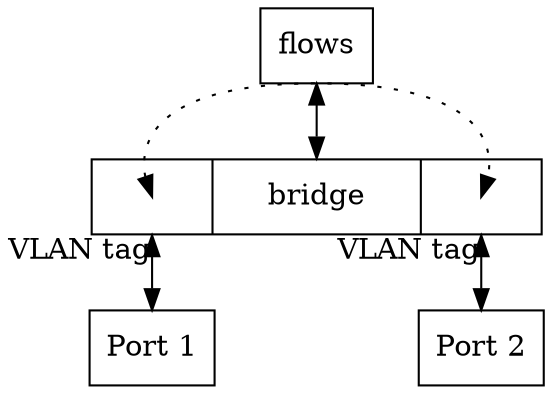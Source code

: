 digraph {
    flow   [shape=box, label="flows"];
    switch [shape=record, label="<f0> |<f1> bridge|<f2>", width=3];
    port1  [shape=box, label="Port 1"];
    port2  [shape=box, label="Port 2"];

    "switch":f0 -> "switch":f2 [headclip=false, tailclip=false, style="dotted", dir=both]
    "switch":f0 -> port1 [dir=both, taillabel="VLAN tag"]
    "switch":f2 -> port2 [dir=both, taillabel="VLAN tag"]
    flow -> "switch":f1 [dir=both]
}

